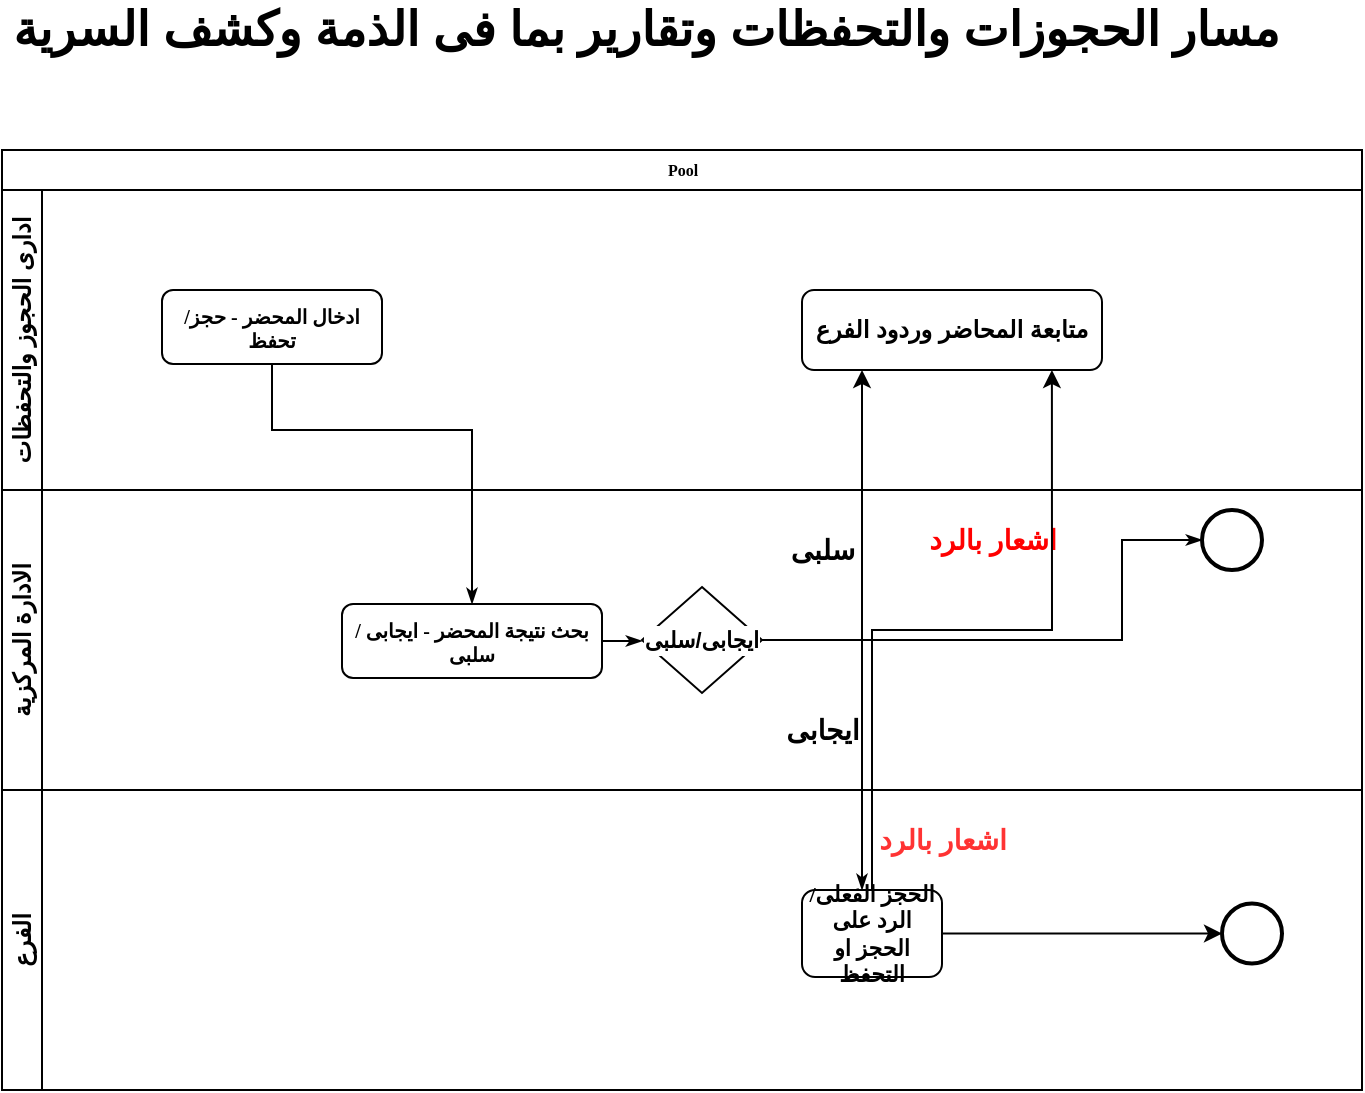 <mxfile version="13.8.5" type="github">
  <diagram name="Page-1" id="c7488fd3-1785-93aa-aadb-54a6760d102a">
    <mxGraphModel dx="868" dy="482" grid="1" gridSize="10" guides="1" tooltips="1" connect="1" arrows="1" fold="1" page="1" pageScale="1" pageWidth="1100" pageHeight="850" background="#ffffff" math="0" shadow="0">
      <root>
        <mxCell id="0" />
        <mxCell id="1" parent="0" />
        <mxCell id="2b4e8129b02d487f-1" value="Pool" style="swimlane;html=1;childLayout=stackLayout;horizontal=1;startSize=20;horizontalStack=0;rounded=0;shadow=0;labelBackgroundColor=none;strokeWidth=1;fontFamily=Verdana;fontSize=8;align=center;" parent="1" vertex="1">
          <mxGeometry x="180" y="90" width="680" height="470" as="geometry" />
        </mxCell>
        <object label="ادارى الحجوز والتحفظات" placeholders="1" id="2b4e8129b02d487f-3">
          <mxCell style="swimlane;html=1;startSize=20;horizontal=0;align=center;whiteSpace=wrap;" parent="2b4e8129b02d487f-1" vertex="1">
            <mxGeometry y="20" width="680" height="150" as="geometry">
              <mxRectangle y="20" width="680" height="20" as="alternateBounds" />
            </mxGeometry>
          </mxCell>
        </object>
        <mxCell id="2b4e8129b02d487f-12" value="&lt;b&gt;&lt;font style=&quot;font-size: 10px&quot;&gt;ادخال المحضر - حجز/تحفظ&lt;/font&gt;&lt;/b&gt;" style="rounded=1;whiteSpace=wrap;html=1;shadow=0;labelBackgroundColor=none;strokeWidth=1;fontFamily=Verdana;fontSize=8;align=center;" parent="2b4e8129b02d487f-3" vertex="1">
          <mxGeometry x="80" y="50" width="110" height="37" as="geometry" />
        </mxCell>
        <mxCell id="yQ5gD1PznGIKWnfgaVYV-18" value="&lt;font style=&quot;font-size: 12px&quot;&gt;&lt;b&gt;متابعة المحاضر وردود الفرع&lt;/b&gt;&lt;/font&gt;" style="rounded=1;whiteSpace=wrap;html=1;labelBackgroundColor=#FFFFFF;startSize=20;align=center;" vertex="1" parent="2b4e8129b02d487f-3">
          <mxGeometry x="400" y="50" width="150" height="40" as="geometry" />
        </mxCell>
        <mxCell id="2b4e8129b02d487f-33" style="edgeStyle=orthogonalEdgeStyle;rounded=0;html=1;labelBackgroundColor=none;startArrow=none;startFill=0;startSize=5;endArrow=classicThin;endFill=1;endSize=5;jettySize=auto;orthogonalLoop=1;strokeWidth=1;fontFamily=Verdana;fontSize=8;exitX=1;exitY=0.5;exitDx=0;exitDy=0;" parent="2b4e8129b02d487f-1" source="yQ5gD1PznGIKWnfgaVYV-10" target="2b4e8129b02d487f-9" edge="1">
          <mxGeometry relative="1" as="geometry">
            <mxPoint x="420" y="250" as="sourcePoint" />
            <Array as="points">
              <mxPoint x="430" y="245" />
            </Array>
          </mxGeometry>
        </mxCell>
        <mxCell id="2b4e8129b02d487f-4" value="الادارة المركزية" style="swimlane;html=1;startSize=20;horizontal=0;whiteSpace=wrap;" parent="2b4e8129b02d487f-1" vertex="1">
          <mxGeometry y="170" width="680" height="150" as="geometry" />
        </mxCell>
        <mxCell id="2b4e8129b02d487f-28" style="edgeStyle=orthogonalEdgeStyle;rounded=0;html=1;labelBackgroundColor=none;startArrow=none;startFill=0;startSize=5;endArrow=classicThin;endFill=1;endSize=5;jettySize=auto;orthogonalLoop=1;strokeWidth=1;fontFamily=Verdana;fontSize=8;entryX=0;entryY=0.5;entryDx=0;entryDy=0;exitX=1;exitY=0.5;exitDx=0;exitDy=0;" parent="2b4e8129b02d487f-4" source="yQ5gD1PznGIKWnfgaVYV-10" target="yQ5gD1PznGIKWnfgaVYV-7" edge="1">
          <mxGeometry relative="1" as="geometry">
            <mxPoint x="390" y="72" as="sourcePoint" />
            <mxPoint x="330" y="75.5" as="targetPoint" />
            <Array as="points">
              <mxPoint x="560" y="75" />
              <mxPoint x="560" y="25" />
            </Array>
          </mxGeometry>
        </mxCell>
        <mxCell id="2b4e8129b02d487f-14" value="&lt;font style=&quot;font-size: 10px&quot;&gt;&lt;b&gt;بحث نتيجة المحضر - ايجابى /سلبى&lt;/b&gt;&lt;/font&gt;" style="rounded=1;whiteSpace=wrap;html=1;shadow=0;labelBackgroundColor=none;strokeWidth=1;fontFamily=Verdana;fontSize=8;align=center;" parent="2b4e8129b02d487f-4" vertex="1">
          <mxGeometry x="170" y="57" width="130" height="37" as="geometry" />
        </mxCell>
        <mxCell id="yQ5gD1PznGIKWnfgaVYV-7" value="" style="ellipse;whiteSpace=wrap;html=1;rounded=0;shadow=0;labelBackgroundColor=none;strokeWidth=2;fontFamily=Verdana;fontSize=8;align=center;" vertex="1" parent="2b4e8129b02d487f-4">
          <mxGeometry x="600" y="10" width="30" height="30" as="geometry" />
        </mxCell>
        <mxCell id="yQ5gD1PznGIKWnfgaVYV-10" value="&lt;font style=&quot;font-size: 11px&quot;&gt;&lt;b&gt;ايجابى/سلبى&lt;/b&gt;&lt;/font&gt;" style="rhombus;whiteSpace=wrap;html=1;labelBackgroundColor=#FFFFFF;startSize=20;align=center;" vertex="1" parent="2b4e8129b02d487f-4">
          <mxGeometry x="320" y="48.5" width="60" height="53" as="geometry" />
        </mxCell>
        <mxCell id="yQ5gD1PznGIKWnfgaVYV-12" style="edgeStyle=orthogonalEdgeStyle;rounded=0;html=1;labelBackgroundColor=none;startArrow=none;startFill=0;startSize=5;endArrow=classicThin;endFill=1;endSize=5;jettySize=auto;orthogonalLoop=1;strokeWidth=1;fontFamily=Verdana;fontSize=8;entryX=0;entryY=0.5;entryDx=0;entryDy=0;" edge="1" parent="2b4e8129b02d487f-4" source="2b4e8129b02d487f-14" target="yQ5gD1PznGIKWnfgaVYV-10">
          <mxGeometry relative="1" as="geometry">
            <mxPoint x="480" y="335.5" as="sourcePoint" />
            <mxPoint x="540" y="332" as="targetPoint" />
          </mxGeometry>
        </mxCell>
        <mxCell id="yQ5gD1PznGIKWnfgaVYV-13" value="&lt;font style=&quot;font-size: 14px&quot;&gt;&lt;b&gt;سلبى&lt;/b&gt;&lt;/font&gt;" style="text;html=1;resizable=0;autosize=1;align=center;verticalAlign=middle;points=[];fillColor=none;strokeColor=none;rounded=0;labelBackgroundColor=#FFFFFF;startSize=20;" vertex="1" parent="2b4e8129b02d487f-4">
          <mxGeometry x="390" y="20" width="40" height="20" as="geometry" />
        </mxCell>
        <mxCell id="yQ5gD1PznGIKWnfgaVYV-16" value="&lt;font style=&quot;font-size: 14px&quot;&gt;&lt;b&gt;ايجابى&lt;/b&gt;&lt;/font&gt;" style="text;html=1;resizable=0;autosize=1;align=center;verticalAlign=middle;points=[];fillColor=none;strokeColor=none;rounded=0;labelBackgroundColor=#FFFFFF;startSize=20;" vertex="1" parent="2b4e8129b02d487f-4">
          <mxGeometry x="390" y="110" width="40" height="20" as="geometry" />
        </mxCell>
        <mxCell id="yQ5gD1PznGIKWnfgaVYV-23" value="&lt;span style=&quot;font-size: 14px&quot;&gt;&lt;b&gt;&lt;font color=&quot;#ff0000&quot;&gt;اشعار بالرد&lt;/font&gt;&lt;/b&gt;&lt;/span&gt;" style="text;html=1;resizable=0;autosize=1;align=center;verticalAlign=middle;points=[];fillColor=none;strokeColor=none;rounded=0;labelBackgroundColor=#FFFFFF;startSize=20;" vertex="1" parent="2b4e8129b02d487f-4">
          <mxGeometry x="460" y="15" width="70" height="20" as="geometry" />
        </mxCell>
        <mxCell id="2b4e8129b02d487f-2" value="الفرع" style="swimlane;startSize=20;horizontal=0;labelBackgroundColor=#FFFFFF;whiteSpace=wrap;labelBorderColor=none;" parent="2b4e8129b02d487f-1" vertex="1">
          <mxGeometry y="320" width="680" height="150" as="geometry" />
        </mxCell>
        <mxCell id="yQ5gD1PznGIKWnfgaVYV-17" style="edgeStyle=orthogonalEdgeStyle;rounded=0;orthogonalLoop=1;jettySize=auto;html=1;entryX=0;entryY=0.5;entryDx=0;entryDy=0;startSize=20;" edge="1" parent="2b4e8129b02d487f-2" source="2b4e8129b02d487f-9" target="2b4e8129b02d487f-11">
          <mxGeometry relative="1" as="geometry" />
        </mxCell>
        <mxCell id="2b4e8129b02d487f-9" value="&lt;font style=&quot;font-size: 11px&quot;&gt;&lt;b&gt;الحجز الفعلى/الرد على الحجز او التحفظ&lt;/b&gt;&lt;/font&gt;" style="rounded=1;whiteSpace=wrap;html=1;shadow=0;labelBackgroundColor=none;strokeWidth=1;fontFamily=Verdana;fontSize=8;align=center;" parent="2b4e8129b02d487f-2" vertex="1">
          <mxGeometry x="400" y="50" width="70" height="43.5" as="geometry" />
        </mxCell>
        <mxCell id="2b4e8129b02d487f-11" value="" style="ellipse;whiteSpace=wrap;html=1;rounded=0;shadow=0;labelBackgroundColor=none;strokeWidth=2;fontFamily=Verdana;fontSize=8;align=center;" parent="2b4e8129b02d487f-2" vertex="1">
          <mxGeometry x="610" y="56.75" width="30" height="30" as="geometry" />
        </mxCell>
        <mxCell id="yQ5gD1PznGIKWnfgaVYV-22" value="&lt;span style=&quot;font-size: 14px&quot;&gt;&lt;b&gt;&lt;font color=&quot;#ff3333&quot;&gt;اشعار بالرد&lt;/font&gt;&lt;/b&gt;&lt;/span&gt;" style="text;html=1;resizable=0;autosize=1;align=center;verticalAlign=middle;points=[];fillColor=none;strokeColor=none;rounded=0;labelBackgroundColor=#FFFFFF;startSize=20;" vertex="1" parent="2b4e8129b02d487f-2">
          <mxGeometry x="435" y="15" width="70" height="20" as="geometry" />
        </mxCell>
        <mxCell id="2b4e8129b02d487f-26" style="edgeStyle=orthogonalEdgeStyle;rounded=0;html=1;labelBackgroundColor=none;startArrow=none;startFill=0;startSize=5;endArrow=classicThin;endFill=1;endSize=5;jettySize=auto;orthogonalLoop=1;strokeWidth=1;fontFamily=Verdana;fontSize=8" parent="2b4e8129b02d487f-1" source="2b4e8129b02d487f-12" target="2b4e8129b02d487f-14" edge="1">
          <mxGeometry relative="1" as="geometry">
            <mxPoint x="250" y="88.5" as="targetPoint" />
            <Array as="points">
              <mxPoint x="135" y="140" />
              <mxPoint x="235" y="140" />
            </Array>
          </mxGeometry>
        </mxCell>
        <mxCell id="yQ5gD1PznGIKWnfgaVYV-19" style="edgeStyle=orthogonalEdgeStyle;rounded=0;orthogonalLoop=1;jettySize=auto;html=1;entryX=0.833;entryY=1;entryDx=0;entryDy=0;entryPerimeter=0;startSize=20;" edge="1" parent="2b4e8129b02d487f-1" source="2b4e8129b02d487f-9" target="yQ5gD1PznGIKWnfgaVYV-18">
          <mxGeometry relative="1" as="geometry">
            <Array as="points">
              <mxPoint x="435" y="240" />
              <mxPoint x="525" y="240" />
            </Array>
          </mxGeometry>
        </mxCell>
        <mxCell id="yQ5gD1PznGIKWnfgaVYV-21" style="edgeStyle=orthogonalEdgeStyle;rounded=0;orthogonalLoop=1;jettySize=auto;html=1;startSize=20;" edge="1" parent="2b4e8129b02d487f-1" source="yQ5gD1PznGIKWnfgaVYV-10" target="yQ5gD1PznGIKWnfgaVYV-18">
          <mxGeometry relative="1" as="geometry">
            <Array as="points">
              <mxPoint x="430" y="245" />
            </Array>
          </mxGeometry>
        </mxCell>
        <mxCell id="yQ5gD1PznGIKWnfgaVYV-1" value="&lt;span style=&quot;font-size: 24px&quot;&gt;&lt;b&gt;مسار الحجوزات والتحفظات وتقارير بما فى الذمة وكشف السرية&amp;nbsp;&lt;/b&gt;&lt;/span&gt;" style="text;html=1;resizable=0;autosize=1;align=center;verticalAlign=middle;points=[];fillColor=none;strokeColor=none;rounded=0;" vertex="1" parent="1">
          <mxGeometry x="245" y="20" width="520" height="20" as="geometry" />
        </mxCell>
      </root>
    </mxGraphModel>
  </diagram>
</mxfile>
